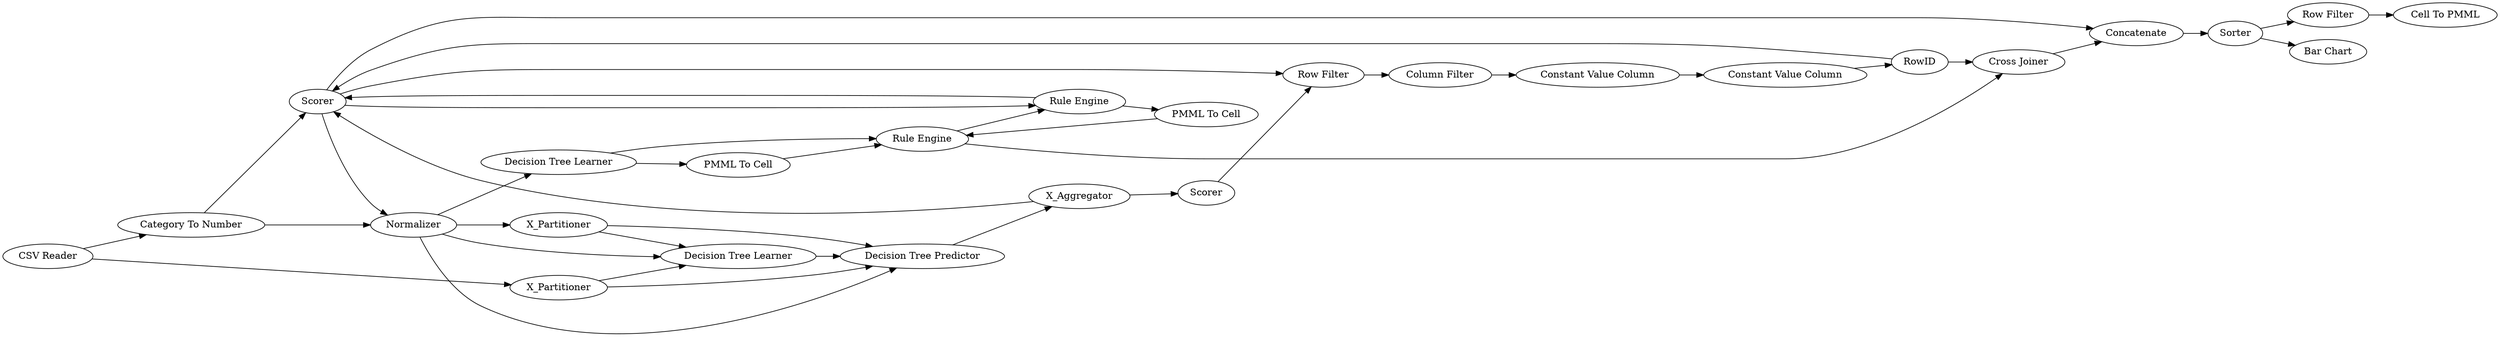 digraph {
	53 -> 54
	39 -> 40
	34 -> 35
	40 -> 298
	28 -> 34
	58 -> 40
	34 -> 38
	7 -> 41
	293 -> 38
	293 -> 39
	41 -> 9
	9 -> 294
	31 -> 32
	35 -> 39
	39 -> 35
	290 -> 292
	33 -> 34
	32 -> 7
	33 -> 28
	298 -> 32
	35 -> 22
	40 -> 32
	22 -> 34
	39 -> 9
	52 -> 59
	298 -> 31
	40 -> 33
	39 -> 60
	7 -> 39
	58 -> 39
	40 -> 31
	302 -> 32
	306 -> 58
	38 -> 60
	52 -> 53
	294 -> 290
	292 -> 293
	306 -> 302
	302 -> 31
	60 -> 52
	306 [label="CSV Reader"]
	292 [label="Constant Value Column"]
	7 [label=X_Aggregator]
	9 [label="Row Filter"]
	302 [label=X_Partitioner]
	52 [label=Sorter]
	58 [label="Category To Number"]
	290 [label="Constant Value Column"]
	41 [label=Scorer]
	31 [label="Decision Tree Learner"]
	54 [label="Cell To PMML"]
	59 [label="Bar Chart"]
	294 [label="Column Filter"]
	22 [label="PMML To Cell"]
	53 [label="Row Filter"]
	28 [label="PMML To Cell"]
	293 [label=RowID]
	298 [label=X_Partitioner]
	38 [label="Cross Joiner"]
	60 [label=Concatenate]
	35 [label="Rule Engine"]
	34 [label="Rule Engine"]
	40 [label=Normalizer]
	39 [label=Scorer]
	33 [label="Decision Tree Learner"]
	32 [label="Decision Tree Predictor"]
	rankdir=LR
}
